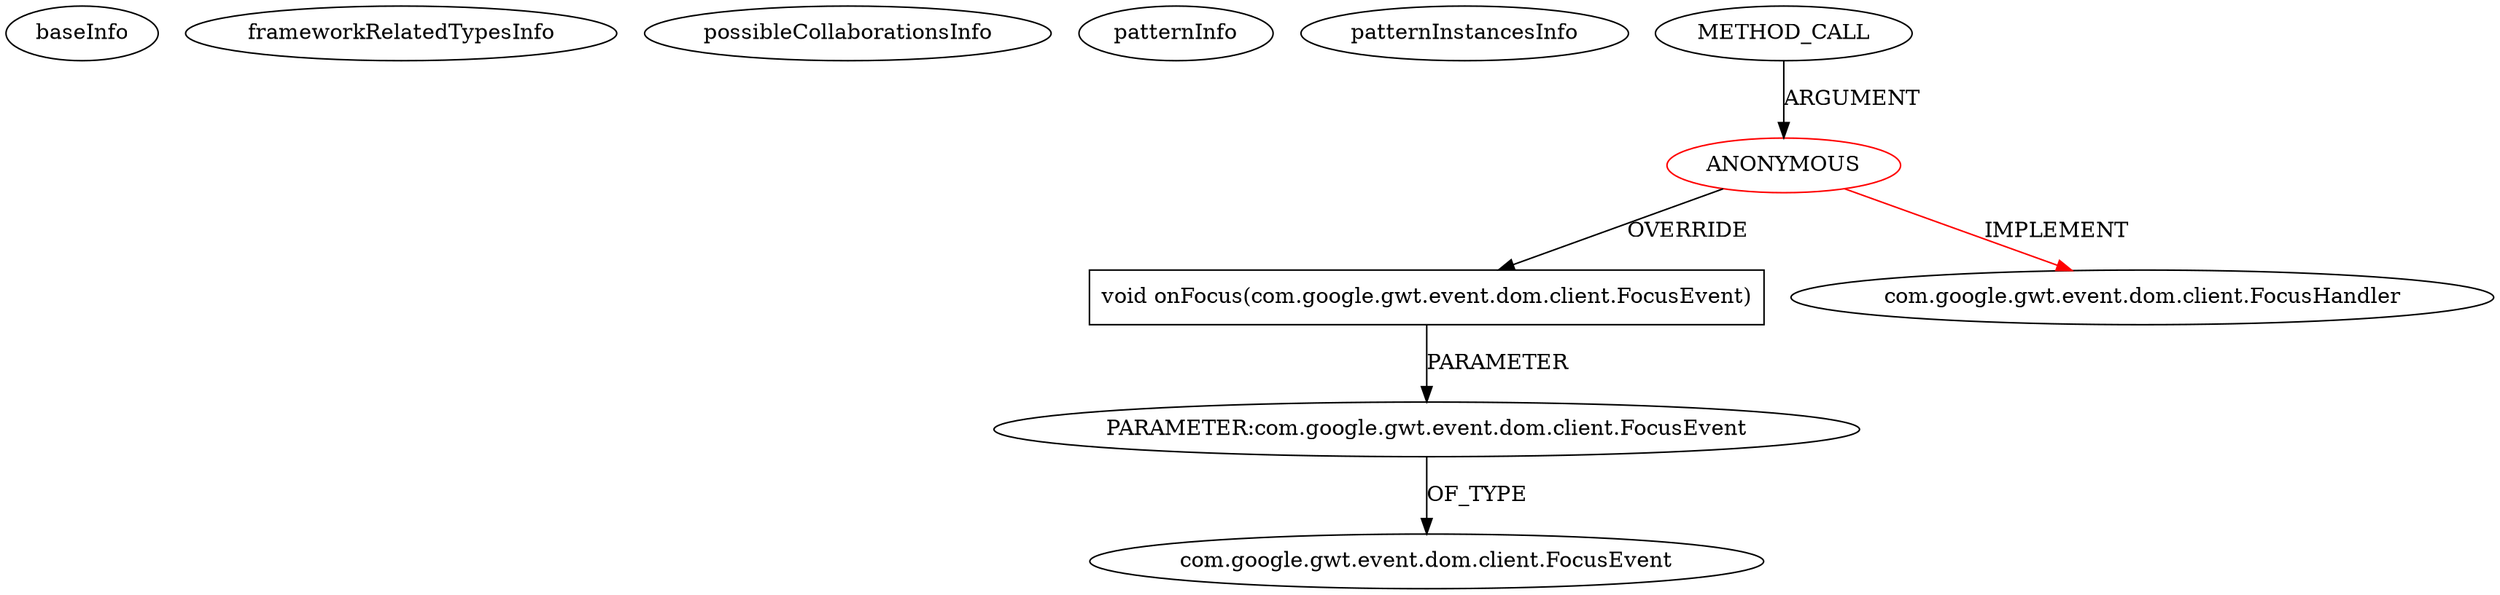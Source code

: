 digraph {
baseInfo[graphId=1224,category="pattern",isAnonymous=true,possibleRelation=false]
frameworkRelatedTypesInfo[0="com.google.gwt.event.dom.client.FocusHandler"]
possibleCollaborationsInfo[]
patternInfo[frequency=2.0,patternRootClient=0]
patternInstancesInfo[0="cbopp-gwt-taglist~/cbopp-gwt-taglist/gwt-taglist-master/src/main/java/com/virilis_software/gwt/taglist/client/comp/taglist/TagListView.java~void initInputText()~1043",1="ghillairet-gef-gwt~/ghillairet-gef-gwt/gef-gwt-master/src/main/java/org/eclipse/swt/widgets/Widget.java~void addListeners()~1376"]
6[label="com.google.gwt.event.dom.client.FocusEvent",vertexType="FRAMEWORK_CLASS_TYPE",isFrameworkType=false]
5[label="PARAMETER:com.google.gwt.event.dom.client.FocusEvent",vertexType="PARAMETER_DECLARATION",isFrameworkType=false]
4[label="void onFocus(com.google.gwt.event.dom.client.FocusEvent)",vertexType="OVERRIDING_METHOD_DECLARATION",isFrameworkType=false,shape=box]
0[label="ANONYMOUS",vertexType="ROOT_ANONYMOUS_DECLARATION",isFrameworkType=false,color=red]
2[label="METHOD_CALL",vertexType="OUTSIDE_CALL",isFrameworkType=false]
1[label="com.google.gwt.event.dom.client.FocusHandler",vertexType="FRAMEWORK_INTERFACE_TYPE",isFrameworkType=false]
5->6[label="OF_TYPE"]
2->0[label="ARGUMENT"]
4->5[label="PARAMETER"]
0->1[label="IMPLEMENT",color=red]
0->4[label="OVERRIDE"]
}
